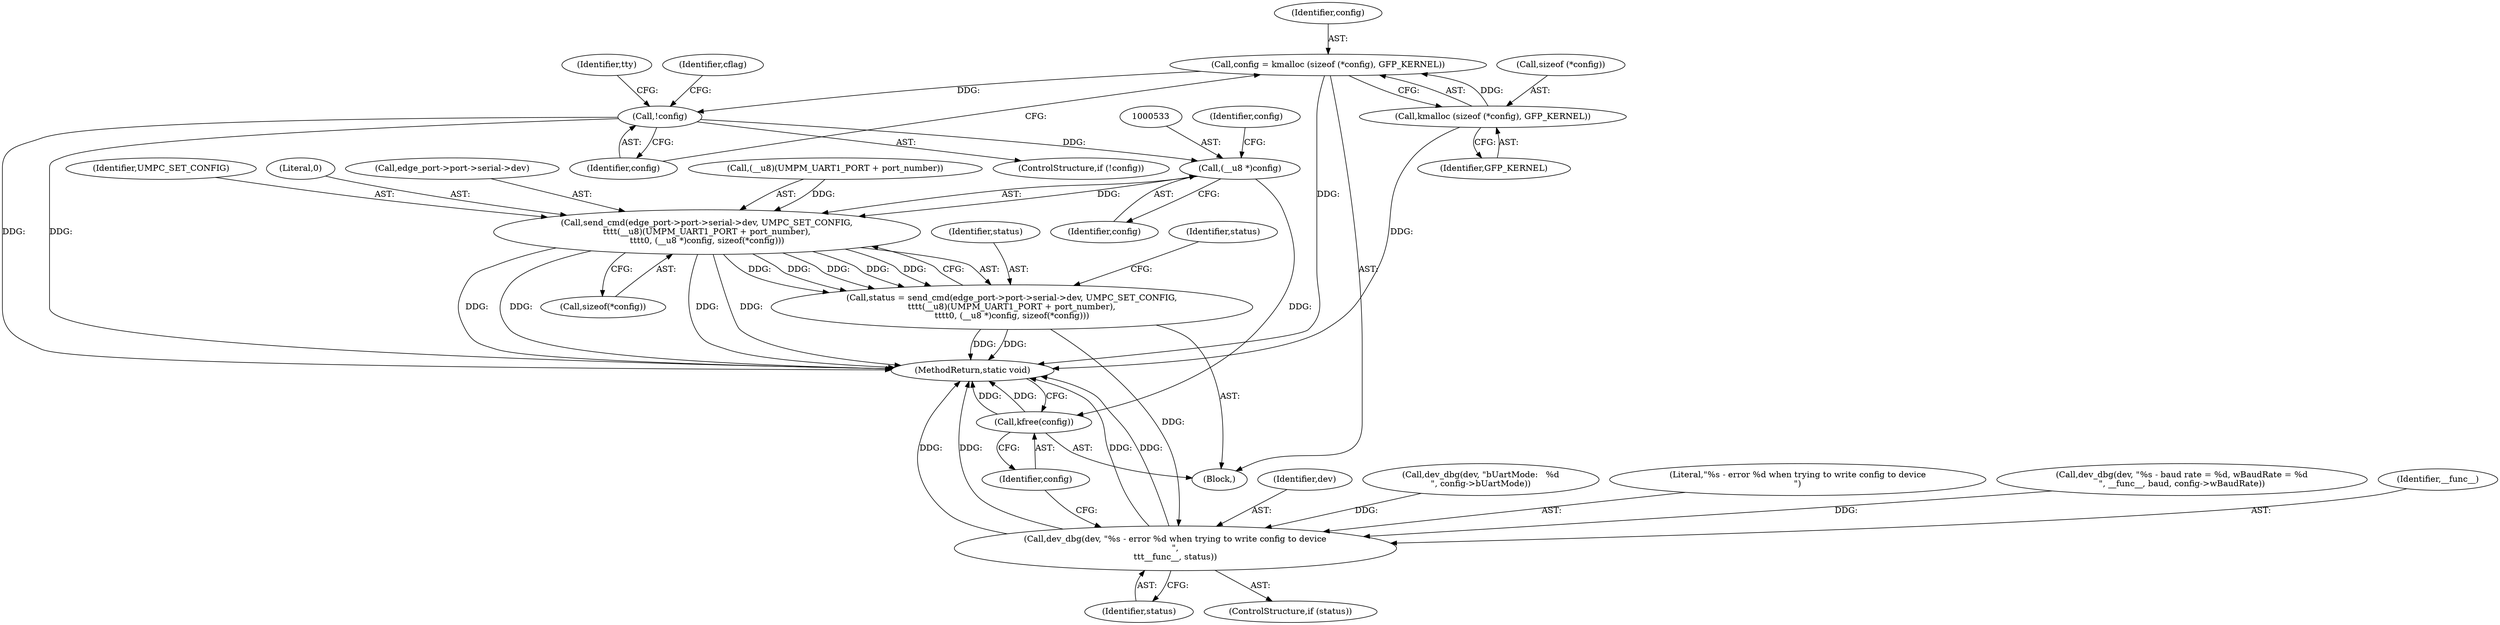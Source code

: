 digraph "0_linux_6aeb75e6adfaed16e58780309613a578fe1ee90b@API" {
"1000136" [label="(Call,config = kmalloc (sizeof (*config), GFP_KERNEL))"];
"1000138" [label="(Call,kmalloc (sizeof (*config), GFP_KERNEL))"];
"1000144" [label="(Call,!config)"];
"1000532" [label="(Call,(__u8 *)config)"];
"1000517" [label="(Call,send_cmd(edge_port->port->serial->dev, UMPC_SET_CONFIG,\n\t\t\t\t(__u8)(UMPM_UART1_PORT + port_number),\n\t\t\t\t0, (__u8 *)config, sizeof(*config)))"];
"1000515" [label="(Call,status = send_cmd(edge_port->port->serial->dev, UMPC_SET_CONFIG,\n\t\t\t\t(__u8)(UMPM_UART1_PORT + port_number),\n\t\t\t\t0, (__u8 *)config, sizeof(*config)))"];
"1000540" [label="(Call,dev_dbg(dev, \"%s - error %d when trying to write config to device\n\",\n\t\t\t__func__, status))"];
"1000545" [label="(Call,kfree(config))"];
"1000143" [label="(ControlStructure,if (!config))"];
"1000526" [label="(Call,(__u8)(UMPM_UART1_PORT + port_number))"];
"1000532" [label="(Call,(__u8 *)config)"];
"1000541" [label="(Identifier,dev)"];
"1000114" [label="(Block,)"];
"1000137" [label="(Identifier,config)"];
"1000535" [label="(Call,sizeof(*config))"];
"1000517" [label="(Call,send_cmd(edge_port->port->serial->dev, UMPC_SET_CONFIG,\n\t\t\t\t(__u8)(UMPM_UART1_PORT + port_number),\n\t\t\t\t0, (__u8 *)config, sizeof(*config)))"];
"1000499" [label="(Call,dev_dbg(dev, \"bUartMode:   %d\n\", config->bUartMode))"];
"1000544" [label="(Identifier,status)"];
"1000542" [label="(Literal,\"%s - error %d when trying to write config to device\n\")"];
"1000525" [label="(Identifier,UMPC_SET_CONFIG)"];
"1000155" [label="(Identifier,cflag)"];
"1000534" [label="(Identifier,config)"];
"1000142" [label="(Identifier,GFP_KERNEL)"];
"1000537" [label="(Identifier,config)"];
"1000145" [label="(Identifier,config)"];
"1000531" [label="(Literal,0)"];
"1000138" [label="(Call,kmalloc (sizeof (*config), GFP_KERNEL))"];
"1000547" [label="(MethodReturn,static void)"];
"1000144" [label="(Call,!config)"];
"1000515" [label="(Call,status = send_cmd(edge_port->port->serial->dev, UMPC_SET_CONFIG,\n\t\t\t\t(__u8)(UMPM_UART1_PORT + port_number),\n\t\t\t\t0, (__u8 *)config, sizeof(*config)))"];
"1000136" [label="(Call,config = kmalloc (sizeof (*config), GFP_KERNEL))"];
"1000546" [label="(Identifier,config)"];
"1000139" [label="(Call,sizeof (*config))"];
"1000516" [label="(Identifier,status)"];
"1000518" [label="(Call,edge_port->port->serial->dev)"];
"1000149" [label="(Identifier,tty)"];
"1000539" [label="(Identifier,status)"];
"1000538" [label="(ControlStructure,if (status))"];
"1000445" [label="(Call,dev_dbg(dev, \"%s - baud rate = %d, wBaudRate = %d\n\", __func__, baud, config->wBaudRate))"];
"1000545" [label="(Call,kfree(config))"];
"1000543" [label="(Identifier,__func__)"];
"1000540" [label="(Call,dev_dbg(dev, \"%s - error %d when trying to write config to device\n\",\n\t\t\t__func__, status))"];
"1000136" -> "1000114"  [label="AST: "];
"1000136" -> "1000138"  [label="CFG: "];
"1000137" -> "1000136"  [label="AST: "];
"1000138" -> "1000136"  [label="AST: "];
"1000145" -> "1000136"  [label="CFG: "];
"1000136" -> "1000547"  [label="DDG: "];
"1000138" -> "1000136"  [label="DDG: "];
"1000136" -> "1000144"  [label="DDG: "];
"1000138" -> "1000142"  [label="CFG: "];
"1000139" -> "1000138"  [label="AST: "];
"1000142" -> "1000138"  [label="AST: "];
"1000138" -> "1000547"  [label="DDG: "];
"1000144" -> "1000143"  [label="AST: "];
"1000144" -> "1000145"  [label="CFG: "];
"1000145" -> "1000144"  [label="AST: "];
"1000149" -> "1000144"  [label="CFG: "];
"1000155" -> "1000144"  [label="CFG: "];
"1000144" -> "1000547"  [label="DDG: "];
"1000144" -> "1000547"  [label="DDG: "];
"1000144" -> "1000532"  [label="DDG: "];
"1000532" -> "1000517"  [label="AST: "];
"1000532" -> "1000534"  [label="CFG: "];
"1000533" -> "1000532"  [label="AST: "];
"1000534" -> "1000532"  [label="AST: "];
"1000537" -> "1000532"  [label="CFG: "];
"1000532" -> "1000517"  [label="DDG: "];
"1000532" -> "1000545"  [label="DDG: "];
"1000517" -> "1000515"  [label="AST: "];
"1000517" -> "1000535"  [label="CFG: "];
"1000518" -> "1000517"  [label="AST: "];
"1000525" -> "1000517"  [label="AST: "];
"1000526" -> "1000517"  [label="AST: "];
"1000531" -> "1000517"  [label="AST: "];
"1000535" -> "1000517"  [label="AST: "];
"1000515" -> "1000517"  [label="CFG: "];
"1000517" -> "1000547"  [label="DDG: "];
"1000517" -> "1000547"  [label="DDG: "];
"1000517" -> "1000547"  [label="DDG: "];
"1000517" -> "1000547"  [label="DDG: "];
"1000517" -> "1000515"  [label="DDG: "];
"1000517" -> "1000515"  [label="DDG: "];
"1000517" -> "1000515"  [label="DDG: "];
"1000517" -> "1000515"  [label="DDG: "];
"1000517" -> "1000515"  [label="DDG: "];
"1000526" -> "1000517"  [label="DDG: "];
"1000515" -> "1000114"  [label="AST: "];
"1000516" -> "1000515"  [label="AST: "];
"1000539" -> "1000515"  [label="CFG: "];
"1000515" -> "1000547"  [label="DDG: "];
"1000515" -> "1000547"  [label="DDG: "];
"1000515" -> "1000540"  [label="DDG: "];
"1000540" -> "1000538"  [label="AST: "];
"1000540" -> "1000544"  [label="CFG: "];
"1000541" -> "1000540"  [label="AST: "];
"1000542" -> "1000540"  [label="AST: "];
"1000543" -> "1000540"  [label="AST: "];
"1000544" -> "1000540"  [label="AST: "];
"1000546" -> "1000540"  [label="CFG: "];
"1000540" -> "1000547"  [label="DDG: "];
"1000540" -> "1000547"  [label="DDG: "];
"1000540" -> "1000547"  [label="DDG: "];
"1000540" -> "1000547"  [label="DDG: "];
"1000499" -> "1000540"  [label="DDG: "];
"1000445" -> "1000540"  [label="DDG: "];
"1000545" -> "1000114"  [label="AST: "];
"1000545" -> "1000546"  [label="CFG: "];
"1000546" -> "1000545"  [label="AST: "];
"1000547" -> "1000545"  [label="CFG: "];
"1000545" -> "1000547"  [label="DDG: "];
"1000545" -> "1000547"  [label="DDG: "];
}

